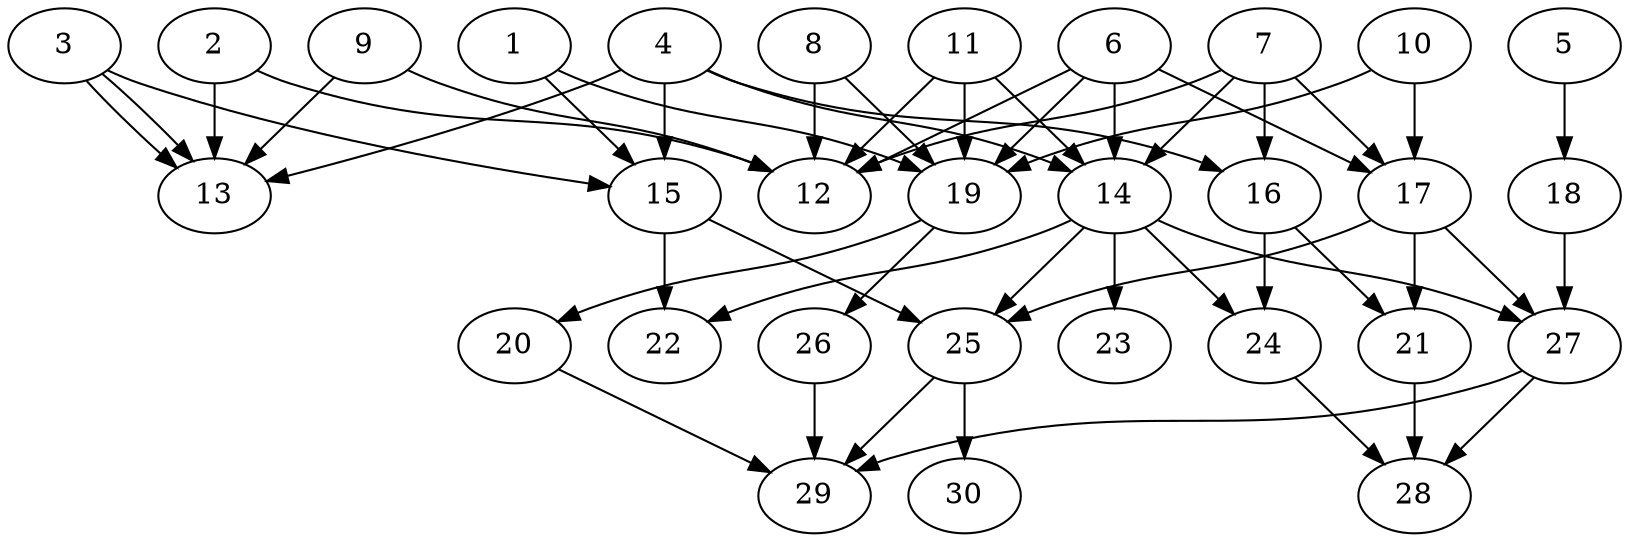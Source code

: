 // DAG automatically generated by daggen at Thu Oct  3 14:04:18 2019
// ./daggen --dot -n 30 --ccr 0.5 --fat 0.7 --regular 0.7 --density 0.5 --mindata 5242880 --maxdata 52428800 
digraph G {
  1 [size="66213888", alpha="0.16", expect_size="33106944"] 
  1 -> 15 [size ="33106944"]
  1 -> 19 [size ="33106944"]
  2 [size="103778304", alpha="0.11", expect_size="51889152"] 
  2 -> 12 [size ="51889152"]
  2 -> 13 [size ="51889152"]
  3 [size="29470720", alpha="0.04", expect_size="14735360"] 
  3 -> 13 [size ="14735360"]
  3 -> 13 [size ="14735360"]
  3 -> 15 [size ="14735360"]
  4 [size="91928576", alpha="0.03", expect_size="45964288"] 
  4 -> 13 [size ="45964288"]
  4 -> 14 [size ="45964288"]
  4 -> 15 [size ="45964288"]
  4 -> 16 [size ="45964288"]
  5 [size="18464768", alpha="0.02", expect_size="9232384"] 
  5 -> 18 [size ="9232384"]
  6 [size="25528320", alpha="0.00", expect_size="12764160"] 
  6 -> 12 [size ="12764160"]
  6 -> 14 [size ="12764160"]
  6 -> 17 [size ="12764160"]
  6 -> 19 [size ="12764160"]
  7 [size="39778304", alpha="0.00", expect_size="19889152"] 
  7 -> 12 [size ="19889152"]
  7 -> 14 [size ="19889152"]
  7 -> 16 [size ="19889152"]
  7 -> 17 [size ="19889152"]
  8 [size="26900480", alpha="0.11", expect_size="13450240"] 
  8 -> 12 [size ="13450240"]
  8 -> 19 [size ="13450240"]
  9 [size="74127360", alpha="0.11", expect_size="37063680"] 
  9 -> 12 [size ="37063680"]
  9 -> 13 [size ="37063680"]
  10 [size="47491072", alpha="0.16", expect_size="23745536"] 
  10 -> 17 [size ="23745536"]
  10 -> 19 [size ="23745536"]
  11 [size="61546496", alpha="0.07", expect_size="30773248"] 
  11 -> 12 [size ="30773248"]
  11 -> 14 [size ="30773248"]
  11 -> 19 [size ="30773248"]
  12 [size="40744960", alpha="0.18", expect_size="20372480"] 
  13 [size="93679616", alpha="0.18", expect_size="46839808"] 
  14 [size="19169280", alpha="0.12", expect_size="9584640"] 
  14 -> 22 [size ="9584640"]
  14 -> 23 [size ="9584640"]
  14 -> 24 [size ="9584640"]
  14 -> 25 [size ="9584640"]
  14 -> 27 [size ="9584640"]
  15 [size="33695744", alpha="0.00", expect_size="16847872"] 
  15 -> 22 [size ="16847872"]
  15 -> 25 [size ="16847872"]
  16 [size="44820480", alpha="0.12", expect_size="22410240"] 
  16 -> 21 [size ="22410240"]
  16 -> 24 [size ="22410240"]
  17 [size="46477312", alpha="0.15", expect_size="23238656"] 
  17 -> 21 [size ="23238656"]
  17 -> 25 [size ="23238656"]
  17 -> 27 [size ="23238656"]
  18 [size="46540800", alpha="0.15", expect_size="23270400"] 
  18 -> 27 [size ="23270400"]
  19 [size="97781760", alpha="0.01", expect_size="48890880"] 
  19 -> 20 [size ="48890880"]
  19 -> 26 [size ="48890880"]
  20 [size="57210880", alpha="0.12", expect_size="28605440"] 
  20 -> 29 [size ="28605440"]
  21 [size="39829504", alpha="0.15", expect_size="19914752"] 
  21 -> 28 [size ="19914752"]
  22 [size="71976960", alpha="0.18", expect_size="35988480"] 
  23 [size="62154752", alpha="0.05", expect_size="31077376"] 
  24 [size="52699136", alpha="0.10", expect_size="26349568"] 
  24 -> 28 [size ="26349568"]
  25 [size="14495744", alpha="0.15", expect_size="7247872"] 
  25 -> 29 [size ="7247872"]
  25 -> 30 [size ="7247872"]
  26 [size="14897152", alpha="0.05", expect_size="7448576"] 
  26 -> 29 [size ="7448576"]
  27 [size="69326848", alpha="0.00", expect_size="34663424"] 
  27 -> 28 [size ="34663424"]
  27 -> 29 [size ="34663424"]
  28 [size="43685888", alpha="0.19", expect_size="21842944"] 
  29 [size="19419136", alpha="0.11", expect_size="9709568"] 
  30 [size="22167552", alpha="0.11", expect_size="11083776"] 
}
